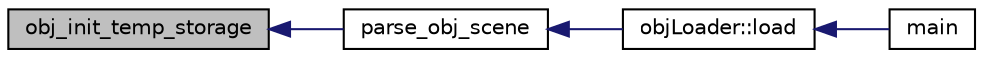 digraph "obj_init_temp_storage"
{
  edge [fontname="Helvetica",fontsize="10",labelfontname="Helvetica",labelfontsize="10"];
  node [fontname="Helvetica",fontsize="10",shape=record];
  rankdir="LR";
  Node1 [label="obj_init_temp_storage",height=0.2,width=0.4,color="black", fillcolor="grey75", style="filled" fontcolor="black"];
  Node1 -> Node2 [dir="back",color="midnightblue",fontsize="10",style="solid"];
  Node2 [label="parse_obj_scene",height=0.2,width=0.4,color="black", fillcolor="white", style="filled",URL="$obj__parser_8h.html#afeb61f62eed9b215b2ce5f452df8efd6"];
  Node2 -> Node3 [dir="back",color="midnightblue",fontsize="10",style="solid"];
  Node3 [label="objLoader::load",height=0.2,width=0.4,color="black", fillcolor="white", style="filled",URL="$classobj_loader.html#a3dd8724f1e8a00e1e4345087ded8a877"];
  Node3 -> Node4 [dir="back",color="midnightblue",fontsize="10",style="solid"];
  Node4 [label="main",height=0.2,width=0.4,color="black", fillcolor="white", style="filled",URL="$obj_tester_8cpp.html#a3c04138a5bfe5d72780bb7e82a18e627"];
}
